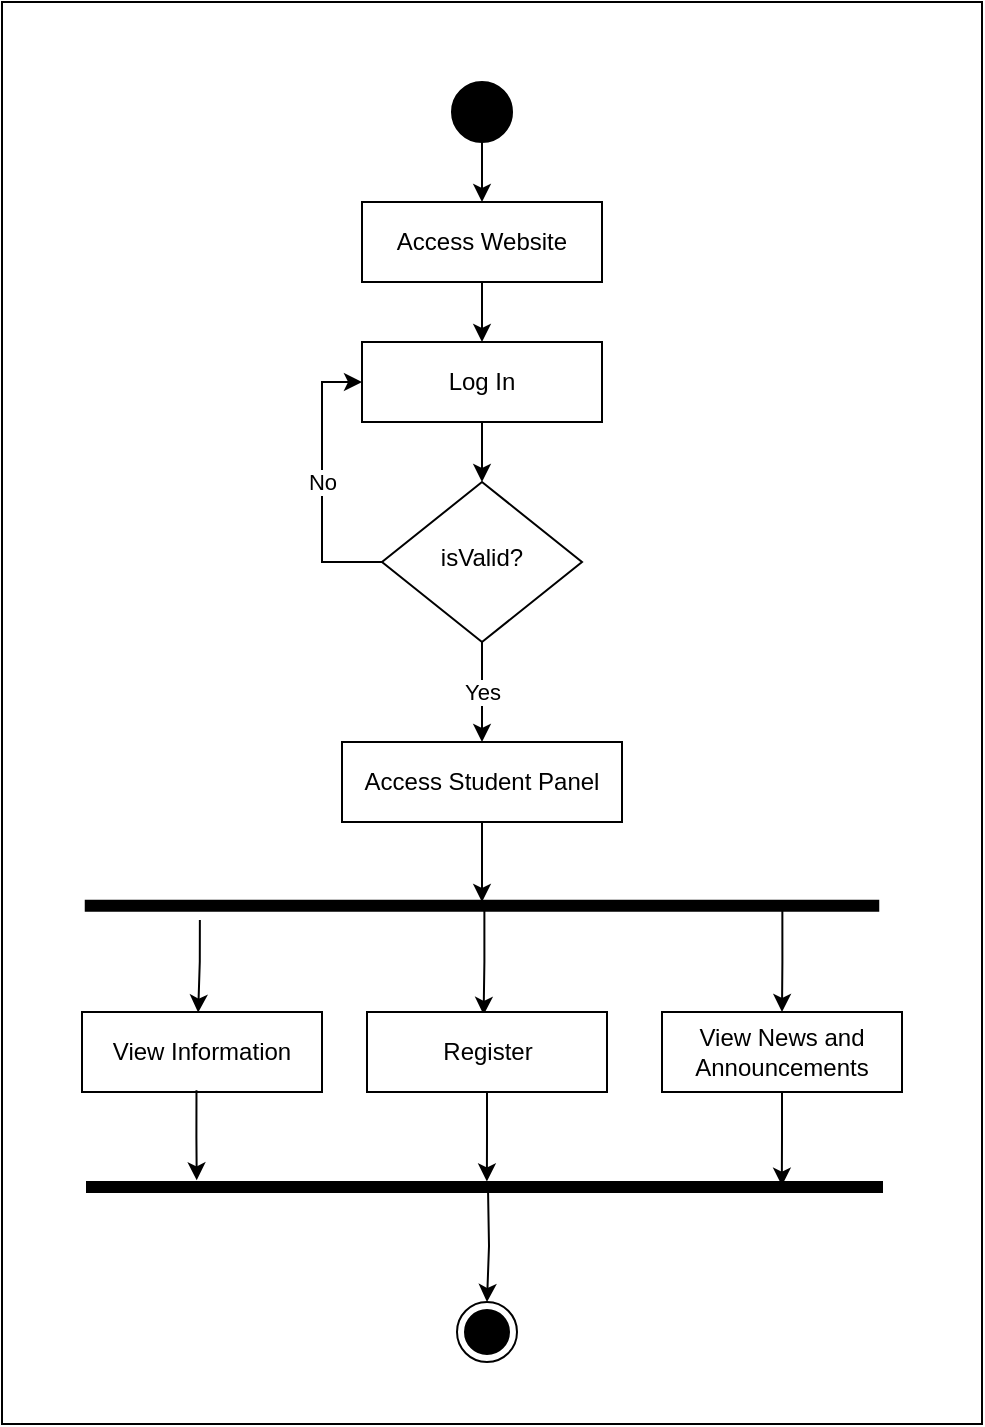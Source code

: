<mxfile version="24.7.15">
  <diagram id="C5RBs43oDa-KdzZeNtuy" name="Page-1">
    <mxGraphModel dx="2796" dy="2100" grid="1" gridSize="10" guides="1" tooltips="1" connect="1" arrows="1" fold="1" page="1" pageScale="1" pageWidth="827" pageHeight="1169" math="0" shadow="0">
      <root>
        <mxCell id="WIyWlLk6GJQsqaUBKTNV-0" />
        <mxCell id="WIyWlLk6GJQsqaUBKTNV-1" parent="WIyWlLk6GJQsqaUBKTNV-0" />
        <mxCell id="vw6R2ffQzR5KHQPkrkAo-34" value="" style="rounded=0;whiteSpace=wrap;html=1;movable=1;resizable=1;rotatable=1;deletable=1;editable=1;locked=0;connectable=1;" vertex="1" parent="WIyWlLk6GJQsqaUBKTNV-1">
          <mxGeometry x="-20" y="-20" width="490" height="711" as="geometry" />
        </mxCell>
        <mxCell id="ROz2tC8UCH84FMvyF4rq-5" style="edgeStyle=orthogonalEdgeStyle;rounded=0;orthogonalLoop=1;jettySize=auto;html=1;exitX=0.5;exitY=1;exitDx=0;exitDy=0;entryX=0.5;entryY=0;entryDx=0;entryDy=0;" parent="WIyWlLk6GJQsqaUBKTNV-1" source="WIyWlLk6GJQsqaUBKTNV-3" target="vw6R2ffQzR5KHQPkrkAo-1" edge="1">
          <mxGeometry relative="1" as="geometry">
            <mxPoint x="220" y="150" as="targetPoint" />
          </mxGeometry>
        </mxCell>
        <mxCell id="WIyWlLk6GJQsqaUBKTNV-3" value="Access Website" style="rounded=1;whiteSpace=wrap;html=1;fontSize=12;glass=0;strokeWidth=1;shadow=0;arcSize=0;" parent="WIyWlLk6GJQsqaUBKTNV-1" vertex="1">
          <mxGeometry x="160" y="80" width="120" height="40" as="geometry" />
        </mxCell>
        <mxCell id="ROz2tC8UCH84FMvyF4rq-2" style="edgeStyle=orthogonalEdgeStyle;rounded=0;orthogonalLoop=1;jettySize=auto;html=1;exitX=0.5;exitY=1;exitDx=0;exitDy=0;exitPerimeter=0;entryX=0.5;entryY=0;entryDx=0;entryDy=0;" parent="WIyWlLk6GJQsqaUBKTNV-1" source="vw6R2ffQzR5KHQPkrkAo-32" target="WIyWlLk6GJQsqaUBKTNV-3" edge="1">
          <mxGeometry relative="1" as="geometry">
            <mxPoint x="220" y="50" as="sourcePoint" />
          </mxGeometry>
        </mxCell>
        <mxCell id="ROz2tC8UCH84FMvyF4rq-35" style="edgeStyle=orthogonalEdgeStyle;rounded=0;orthogonalLoop=1;jettySize=auto;html=1;entryX=0.5;entryY=0;entryDx=0;entryDy=0;" parent="WIyWlLk6GJQsqaUBKTNV-1" edge="1">
          <mxGeometry relative="1" as="geometry">
            <mxPoint x="223" y="573" as="sourcePoint" />
            <mxPoint x="222.5" y="630" as="targetPoint" />
          </mxGeometry>
        </mxCell>
        <mxCell id="vw6R2ffQzR5KHQPkrkAo-0" style="edgeStyle=orthogonalEdgeStyle;rounded=0;orthogonalLoop=1;jettySize=auto;html=1;exitX=0.5;exitY=1;exitDx=0;exitDy=0;entryX=0.5;entryY=0;entryDx=0;entryDy=0;" edge="1" parent="WIyWlLk6GJQsqaUBKTNV-1" source="vw6R2ffQzR5KHQPkrkAo-1" target="vw6R2ffQzR5KHQPkrkAo-6">
          <mxGeometry relative="1" as="geometry" />
        </mxCell>
        <mxCell id="vw6R2ffQzR5KHQPkrkAo-1" value="Log In" style="rounded=1;whiteSpace=wrap;html=1;fontSize=12;glass=0;strokeWidth=1;shadow=0;arcSize=0;" vertex="1" parent="WIyWlLk6GJQsqaUBKTNV-1">
          <mxGeometry x="160" y="150" width="120" height="40" as="geometry" />
        </mxCell>
        <mxCell id="vw6R2ffQzR5KHQPkrkAo-2" value="No" style="edgeStyle=orthogonalEdgeStyle;rounded=0;orthogonalLoop=1;jettySize=auto;html=1;exitX=0;exitY=0.5;exitDx=0;exitDy=0;entryX=0;entryY=0.5;entryDx=0;entryDy=0;" edge="1" parent="WIyWlLk6GJQsqaUBKTNV-1" source="vw6R2ffQzR5KHQPkrkAo-6" target="vw6R2ffQzR5KHQPkrkAo-1">
          <mxGeometry relative="1" as="geometry" />
        </mxCell>
        <mxCell id="vw6R2ffQzR5KHQPkrkAo-12" value="Yes" style="edgeStyle=orthogonalEdgeStyle;rounded=0;orthogonalLoop=1;jettySize=auto;html=1;entryX=0.5;entryY=0;entryDx=0;entryDy=0;" edge="1" parent="WIyWlLk6GJQsqaUBKTNV-1" source="vw6R2ffQzR5KHQPkrkAo-6" target="vw6R2ffQzR5KHQPkrkAo-9">
          <mxGeometry relative="1" as="geometry" />
        </mxCell>
        <mxCell id="vw6R2ffQzR5KHQPkrkAo-6" value="isValid?" style="rhombus;whiteSpace=wrap;html=1;shadow=0;fontFamily=Helvetica;fontSize=12;align=center;strokeWidth=1;spacing=6;spacingTop=-4;" vertex="1" parent="WIyWlLk6GJQsqaUBKTNV-1">
          <mxGeometry x="170" y="220" width="100" height="80" as="geometry" />
        </mxCell>
        <mxCell id="vw6R2ffQzR5KHQPkrkAo-15" style="edgeStyle=orthogonalEdgeStyle;rounded=0;orthogonalLoop=1;jettySize=auto;html=1;" edge="1" parent="WIyWlLk6GJQsqaUBKTNV-1" source="vw6R2ffQzR5KHQPkrkAo-9">
          <mxGeometry relative="1" as="geometry">
            <mxPoint x="220" y="430" as="targetPoint" />
          </mxGeometry>
        </mxCell>
        <mxCell id="vw6R2ffQzR5KHQPkrkAo-9" value="Access Student Panel" style="rounded=1;whiteSpace=wrap;html=1;fontSize=12;glass=0;strokeWidth=1;shadow=0;arcSize=0;" vertex="1" parent="WIyWlLk6GJQsqaUBKTNV-1">
          <mxGeometry x="150" y="350" width="140" height="40" as="geometry" />
        </mxCell>
        <mxCell id="vw6R2ffQzR5KHQPkrkAo-16" style="edgeStyle=orthogonalEdgeStyle;rounded=0;orthogonalLoop=1;jettySize=auto;html=1;entryX=0.484;entryY=0.007;entryDx=0;entryDy=0;exitX=1.925;exitY=0.856;exitDx=0;exitDy=0;exitPerimeter=0;entryPerimeter=0;" edge="1" parent="WIyWlLk6GJQsqaUBKTNV-1" target="vw6R2ffQzR5KHQPkrkAo-17" source="vw6R2ffQzR5KHQPkrkAo-25">
          <mxGeometry relative="1" as="geometry">
            <mxPoint x="80" y="440" as="sourcePoint" />
          </mxGeometry>
        </mxCell>
        <mxCell id="vw6R2ffQzR5KHQPkrkAo-17" value="View Information" style="rounded=1;whiteSpace=wrap;html=1;fontSize=12;glass=0;strokeWidth=1;shadow=0;arcSize=0;" vertex="1" parent="WIyWlLk6GJQsqaUBKTNV-1">
          <mxGeometry x="20" y="485" width="120" height="40" as="geometry" />
        </mxCell>
        <mxCell id="vw6R2ffQzR5KHQPkrkAo-19" style="edgeStyle=orthogonalEdgeStyle;rounded=0;orthogonalLoop=1;jettySize=auto;html=1;exitX=0.725;exitY=0.497;exitDx=0;exitDy=0;exitPerimeter=0;entryX=0.486;entryY=0.035;entryDx=0;entryDy=0;entryPerimeter=0;" edge="1" parent="WIyWlLk6GJQsqaUBKTNV-1" target="vw6R2ffQzR5KHQPkrkAo-20" source="vw6R2ffQzR5KHQPkrkAo-25">
          <mxGeometry relative="1" as="geometry">
            <mxPoint x="223" y="440" as="sourcePoint" />
            <mxPoint x="223" y="485" as="targetPoint" />
          </mxGeometry>
        </mxCell>
        <mxCell id="vw6R2ffQzR5KHQPkrkAo-20" value="Register" style="rounded=1;whiteSpace=wrap;html=1;fontSize=12;glass=0;strokeWidth=1;shadow=0;arcSize=0;" vertex="1" parent="WIyWlLk6GJQsqaUBKTNV-1">
          <mxGeometry x="162.5" y="485" width="120" height="40" as="geometry" />
        </mxCell>
        <mxCell id="vw6R2ffQzR5KHQPkrkAo-25" value="" style="html=1;points=[];perimeter=orthogonalPerimeter;fillColor=strokeColor;rotation=90;" vertex="1" parent="WIyWlLk6GJQsqaUBKTNV-1">
          <mxGeometry x="217.5" y="233.75" width="5" height="396.25" as="geometry" />
        </mxCell>
        <mxCell id="vw6R2ffQzR5KHQPkrkAo-27" value="" style="html=1;points=[];perimeter=orthogonalPerimeter;fillColor=strokeColor;rotation=90;" vertex="1" parent="WIyWlLk6GJQsqaUBKTNV-1">
          <mxGeometry x="218.75" y="373.75" width="5" height="397.5" as="geometry" />
        </mxCell>
        <mxCell id="vw6R2ffQzR5KHQPkrkAo-28" style="edgeStyle=orthogonalEdgeStyle;rounded=0;orthogonalLoop=1;jettySize=auto;html=1;entryX=-0.056;entryY=0.497;entryDx=0;entryDy=0;entryPerimeter=0;" edge="1" parent="WIyWlLk6GJQsqaUBKTNV-1" source="vw6R2ffQzR5KHQPkrkAo-20" target="vw6R2ffQzR5KHQPkrkAo-27">
          <mxGeometry relative="1" as="geometry" />
        </mxCell>
        <mxCell id="vw6R2ffQzR5KHQPkrkAo-29" style="edgeStyle=orthogonalEdgeStyle;rounded=0;orthogonalLoop=1;jettySize=auto;html=1;entryX=-0.167;entryY=0.862;entryDx=0;entryDy=0;entryPerimeter=0;exitX=0.477;exitY=0.979;exitDx=0;exitDy=0;exitPerimeter=0;" edge="1" parent="WIyWlLk6GJQsqaUBKTNV-1" source="vw6R2ffQzR5KHQPkrkAo-17" target="vw6R2ffQzR5KHQPkrkAo-27">
          <mxGeometry relative="1" as="geometry" />
        </mxCell>
        <mxCell id="vw6R2ffQzR5KHQPkrkAo-32" value="" style="ellipse;fillColor=strokeColor;html=1;" vertex="1" parent="WIyWlLk6GJQsqaUBKTNV-1">
          <mxGeometry x="205" y="20" width="30" height="30" as="geometry" />
        </mxCell>
        <mxCell id="vw6R2ffQzR5KHQPkrkAo-33" value="" style="ellipse;html=1;shape=endState;fillColor=strokeColor;" vertex="1" parent="WIyWlLk6GJQsqaUBKTNV-1">
          <mxGeometry x="207.5" y="630" width="30" height="30" as="geometry" />
        </mxCell>
        <mxCell id="vw6R2ffQzR5KHQPkrkAo-36" value="View News and Announcements" style="rounded=1;whiteSpace=wrap;html=1;fontSize=12;glass=0;strokeWidth=1;shadow=0;arcSize=0;" vertex="1" parent="WIyWlLk6GJQsqaUBKTNV-1">
          <mxGeometry x="310" y="485" width="120" height="40" as="geometry" />
        </mxCell>
        <mxCell id="vw6R2ffQzR5KHQPkrkAo-38" style="edgeStyle=orthogonalEdgeStyle;rounded=0;orthogonalLoop=1;jettySize=auto;html=1;entryX=0.5;entryY=0;entryDx=0;entryDy=0;exitX=0.325;exitY=0.121;exitDx=0;exitDy=0;exitPerimeter=0;" edge="1" parent="WIyWlLk6GJQsqaUBKTNV-1" source="vw6R2ffQzR5KHQPkrkAo-25" target="vw6R2ffQzR5KHQPkrkAo-36">
          <mxGeometry relative="1" as="geometry">
            <mxPoint x="370" y="440" as="sourcePoint" />
            <mxPoint x="231" y="496" as="targetPoint" />
          </mxGeometry>
        </mxCell>
        <mxCell id="vw6R2ffQzR5KHQPkrkAo-39" style="edgeStyle=orthogonalEdgeStyle;rounded=0;orthogonalLoop=1;jettySize=auto;html=1;entryX=0.367;entryY=0.126;entryDx=0;entryDy=0;entryPerimeter=0;exitX=0.5;exitY=1;exitDx=0;exitDy=0;" edge="1" parent="WIyWlLk6GJQsqaUBKTNV-1" source="vw6R2ffQzR5KHQPkrkAo-36" target="vw6R2ffQzR5KHQPkrkAo-27">
          <mxGeometry relative="1" as="geometry">
            <mxPoint x="233" y="535" as="sourcePoint" />
            <mxPoint x="232" y="580" as="targetPoint" />
          </mxGeometry>
        </mxCell>
      </root>
    </mxGraphModel>
  </diagram>
</mxfile>
